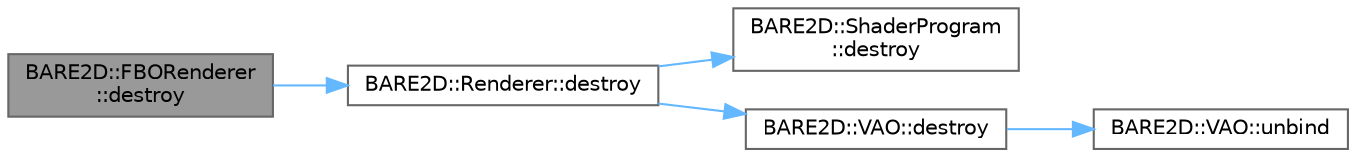 digraph "BARE2D::FBORenderer::destroy"
{
 // INTERACTIVE_SVG=YES
 // LATEX_PDF_SIZE
  bgcolor="transparent";
  edge [fontname=Helvetica,fontsize=10,labelfontname=Helvetica,labelfontsize=10];
  node [fontname=Helvetica,fontsize=10,shape=box,height=0.2,width=0.4];
  rankdir="LR";
  Node1 [label="BARE2D::FBORenderer\l::destroy",height=0.2,width=0.4,color="gray40", fillcolor="grey60", style="filled", fontcolor="black",tooltip="Frees all necessary memory."];
  Node1 -> Node2 [color="steelblue1",style="solid"];
  Node2 [label="BARE2D::Renderer::destroy",height=0.2,width=0.4,color="grey40", fillcolor="white", style="filled",URL="$class_b_a_r_e2_d_1_1_renderer.html#a62d8bb52afdd8a38f96fe89677e03f53",tooltip="Frees all necessary memory."];
  Node2 -> Node3 [color="steelblue1",style="solid"];
  Node3 [label="BARE2D::ShaderProgram\l::destroy",height=0.2,width=0.4,color="grey40", fillcolor="white", style="filled",URL="$class_b_a_r_e2_d_1_1_shader_program.html#a5b58eb971ff8352683380938e263e9ad",tooltip="Releases all bound objects and deletes any allocated stuff."];
  Node2 -> Node4 [color="steelblue1",style="solid"];
  Node4 [label="BARE2D::VAO::destroy",height=0.2,width=0.4,color="grey40", fillcolor="white", style="filled",URL="$class_b_a_r_e2_d_1_1_v_a_o.html#a1932f8495f96a00b61f300b6220357da",tooltip="Releases necessary memory."];
  Node4 -> Node5 [color="steelblue1",style="solid"];
  Node5 [label="BARE2D::VAO::unbind",height=0.2,width=0.4,color="grey40", fillcolor="white", style="filled",URL="$class_b_a_r_e2_d_1_1_v_a_o.html#a6c224737a43f43dbe7c9e25ecd47d1da",tooltip="Unbinds the vao."];
}
